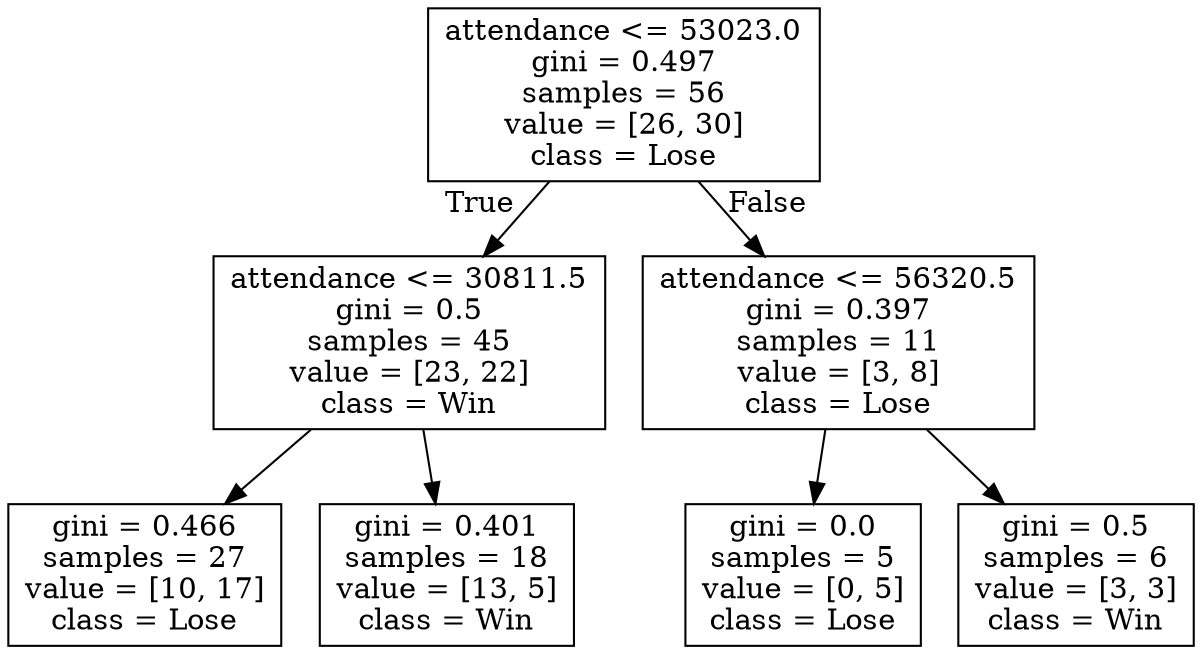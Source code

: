 digraph Tree {
node [shape=box] ;
0 [label="attendance <= 53023.0\ngini = 0.497\nsamples = 56\nvalue = [26, 30]\nclass = Lose"] ;
1 [label="attendance <= 30811.5\ngini = 0.5\nsamples = 45\nvalue = [23, 22]\nclass = Win"] ;
0 -> 1 [labeldistance=2.5, labelangle=45, headlabel="True"] ;
2 [label="gini = 0.466\nsamples = 27\nvalue = [10, 17]\nclass = Lose"] ;
1 -> 2 ;
3 [label="gini = 0.401\nsamples = 18\nvalue = [13, 5]\nclass = Win"] ;
1 -> 3 ;
4 [label="attendance <= 56320.5\ngini = 0.397\nsamples = 11\nvalue = [3, 8]\nclass = Lose"] ;
0 -> 4 [labeldistance=2.5, labelangle=-45, headlabel="False"] ;
5 [label="gini = 0.0\nsamples = 5\nvalue = [0, 5]\nclass = Lose"] ;
4 -> 5 ;
6 [label="gini = 0.5\nsamples = 6\nvalue = [3, 3]\nclass = Win"] ;
4 -> 6 ;
}